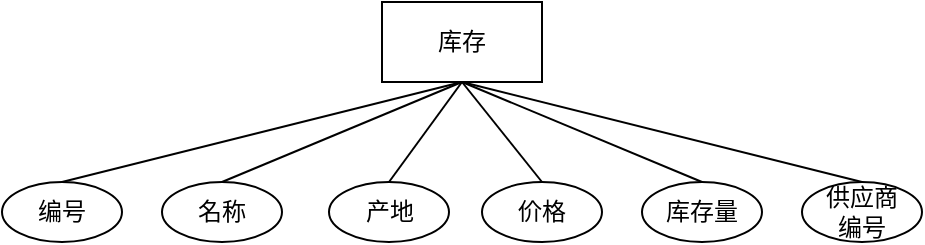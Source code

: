 <mxfile>
    <diagram id="09SBr2R7tT9TRBJXDP8p" name="第 1 页">
        <mxGraphModel dx="561" dy="537" grid="1" gridSize="10" guides="1" tooltips="1" connect="1" arrows="1" fold="1" page="1" pageScale="1" pageWidth="827" pageHeight="1169" math="0" shadow="0">
            <root>
                <mxCell id="0"/>
                <mxCell id="1" parent="0"/>
                <mxCell id="2" style="edgeStyle=none;html=1;exitX=0.5;exitY=1;exitDx=0;exitDy=0;entryX=0.5;entryY=0;entryDx=0;entryDy=0;endArrow=none;" edge="1" parent="1" source="8" target="9">
                    <mxGeometry relative="1" as="geometry"/>
                </mxCell>
                <mxCell id="3" style="edgeStyle=none;shape=connector;rounded=1;html=1;exitX=0.5;exitY=1;exitDx=0;exitDy=0;entryX=0.5;entryY=0;entryDx=0;entryDy=0;labelBackgroundColor=default;fontFamily=Helvetica;fontSize=11;fontColor=default;endArrow=none;strokeColor=default;" edge="1" parent="1" source="8" target="10">
                    <mxGeometry relative="1" as="geometry"/>
                </mxCell>
                <mxCell id="4" style="edgeStyle=none;shape=connector;rounded=1;html=1;exitX=0.5;exitY=1;exitDx=0;exitDy=0;entryX=0.5;entryY=0;entryDx=0;entryDy=0;labelBackgroundColor=default;fontFamily=Helvetica;fontSize=11;fontColor=default;endArrow=none;strokeColor=default;" edge="1" parent="1" source="8" target="11">
                    <mxGeometry relative="1" as="geometry"/>
                </mxCell>
                <mxCell id="5" style="edgeStyle=none;shape=connector;rounded=1;html=1;exitX=0.5;exitY=1;exitDx=0;exitDy=0;entryX=0.5;entryY=0;entryDx=0;entryDy=0;labelBackgroundColor=default;fontFamily=Helvetica;fontSize=11;fontColor=default;endArrow=none;strokeColor=default;" edge="1" parent="1" source="8" target="12">
                    <mxGeometry relative="1" as="geometry"/>
                </mxCell>
                <mxCell id="6" style="edgeStyle=none;shape=connector;rounded=1;html=1;exitX=0.5;exitY=1;exitDx=0;exitDy=0;entryX=0.5;entryY=0;entryDx=0;entryDy=0;labelBackgroundColor=default;fontFamily=Helvetica;fontSize=11;fontColor=default;endArrow=none;strokeColor=default;" edge="1" parent="1" source="8" target="13">
                    <mxGeometry relative="1" as="geometry"/>
                </mxCell>
                <mxCell id="7" style="edgeStyle=none;shape=connector;rounded=1;html=1;exitX=0.5;exitY=1;exitDx=0;exitDy=0;entryX=0.5;entryY=0;entryDx=0;entryDy=0;labelBackgroundColor=default;fontFamily=Helvetica;fontSize=11;fontColor=default;endArrow=none;strokeColor=default;" edge="1" parent="1" source="8" target="14">
                    <mxGeometry relative="1" as="geometry"/>
                </mxCell>
                <mxCell id="8" value="库存" style="rounded=0;whiteSpace=wrap;html=1;" vertex="1" parent="1">
                    <mxGeometry x="374" y="90" width="80" height="40" as="geometry"/>
                </mxCell>
                <mxCell id="9" value="编号" style="ellipse;whiteSpace=wrap;html=1;" vertex="1" parent="1">
                    <mxGeometry x="184" y="180" width="60" height="30" as="geometry"/>
                </mxCell>
                <mxCell id="10" value="名称" style="ellipse;whiteSpace=wrap;html=1;" vertex="1" parent="1">
                    <mxGeometry x="264" y="180" width="60" height="30" as="geometry"/>
                </mxCell>
                <mxCell id="11" value="产地" style="ellipse;whiteSpace=wrap;html=1;" vertex="1" parent="1">
                    <mxGeometry x="347.5" y="180" width="60" height="30" as="geometry"/>
                </mxCell>
                <mxCell id="12" value="价格" style="ellipse;whiteSpace=wrap;html=1;" vertex="1" parent="1">
                    <mxGeometry x="424" y="180" width="60" height="30" as="geometry"/>
                </mxCell>
                <mxCell id="13" value="库存量" style="ellipse;whiteSpace=wrap;html=1;" vertex="1" parent="1">
                    <mxGeometry x="504" y="180" width="60" height="30" as="geometry"/>
                </mxCell>
                <mxCell id="14" value="供应商&lt;br&gt;编号" style="ellipse;whiteSpace=wrap;html=1;" vertex="1" parent="1">
                    <mxGeometry x="584" y="180" width="60" height="30" as="geometry"/>
                </mxCell>
            </root>
        </mxGraphModel>
    </diagram>
</mxfile>